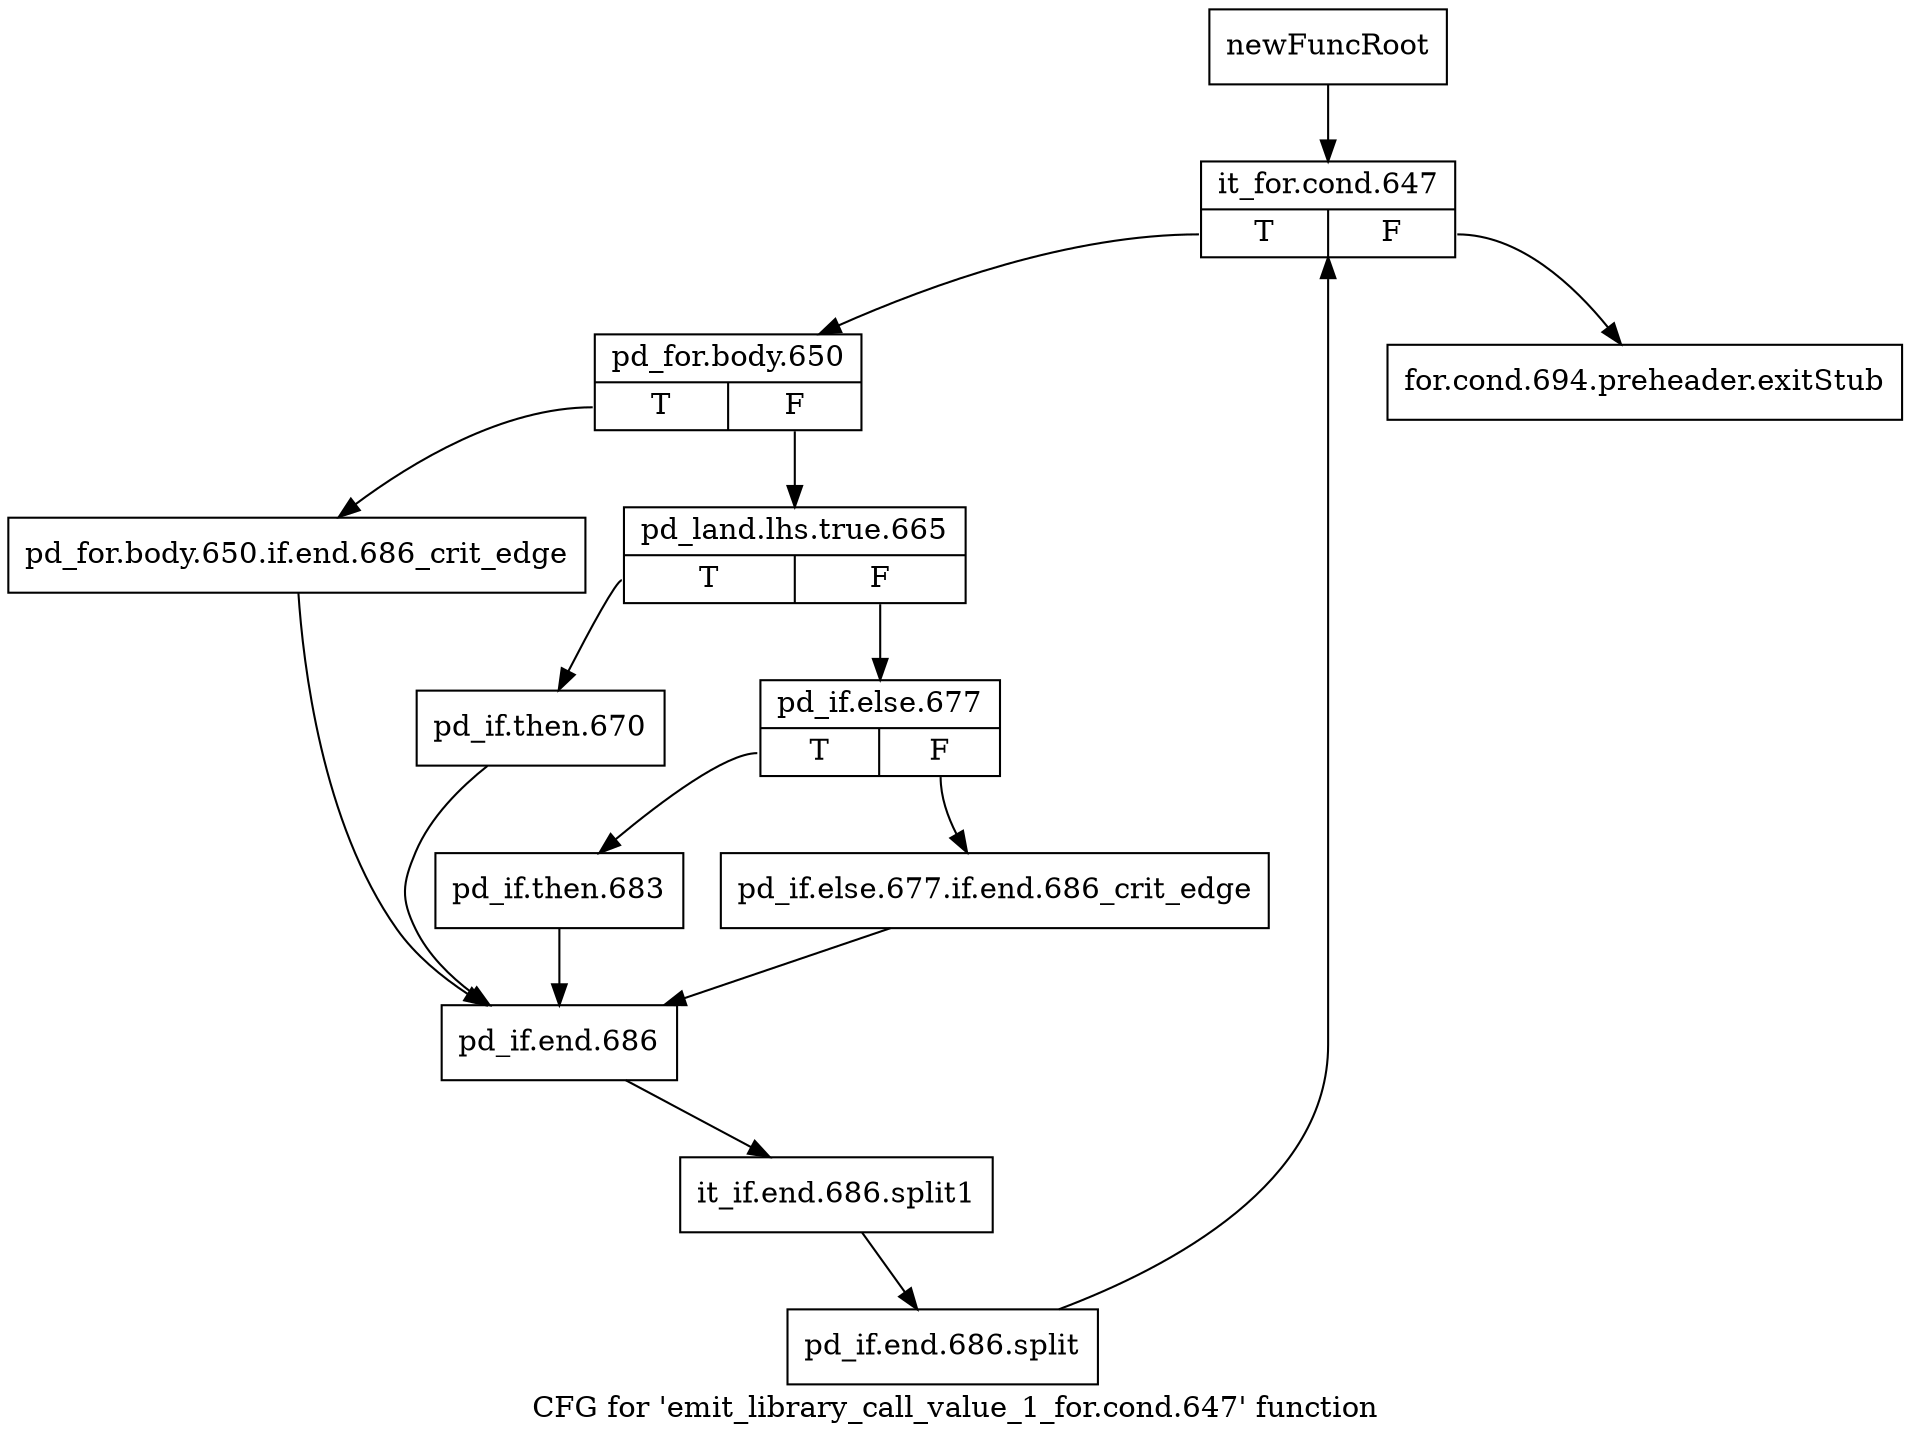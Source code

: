 digraph "CFG for 'emit_library_call_value_1_for.cond.647' function" {
	label="CFG for 'emit_library_call_value_1_for.cond.647' function";

	Node0x7a8fc70 [shape=record,label="{newFuncRoot}"];
	Node0x7a8fc70 -> Node0x7a90150;
	Node0x7a8fcc0 [shape=record,label="{for.cond.694.preheader.exitStub}"];
	Node0x7a90150 [shape=record,label="{it_for.cond.647|{<s0>T|<s1>F}}"];
	Node0x7a90150:s0 -> Node0x7a901a0;
	Node0x7a90150:s1 -> Node0x7a8fcc0;
	Node0x7a901a0 [shape=record,label="{pd_for.body.650|{<s0>T|<s1>F}}"];
	Node0x7a901a0:s0 -> Node0x7a90380;
	Node0x7a901a0:s1 -> Node0x7a901f0;
	Node0x7a901f0 [shape=record,label="{pd_land.lhs.true.665|{<s0>T|<s1>F}}"];
	Node0x7a901f0:s0 -> Node0x7a90330;
	Node0x7a901f0:s1 -> Node0x7a90240;
	Node0x7a90240 [shape=record,label="{pd_if.else.677|{<s0>T|<s1>F}}"];
	Node0x7a90240:s0 -> Node0x7a902e0;
	Node0x7a90240:s1 -> Node0x7a90290;
	Node0x7a90290 [shape=record,label="{pd_if.else.677.if.end.686_crit_edge}"];
	Node0x7a90290 -> Node0x7a903d0;
	Node0x7a902e0 [shape=record,label="{pd_if.then.683}"];
	Node0x7a902e0 -> Node0x7a903d0;
	Node0x7a90330 [shape=record,label="{pd_if.then.670}"];
	Node0x7a90330 -> Node0x7a903d0;
	Node0x7a90380 [shape=record,label="{pd_for.body.650.if.end.686_crit_edge}"];
	Node0x7a90380 -> Node0x7a903d0;
	Node0x7a903d0 [shape=record,label="{pd_if.end.686}"];
	Node0x7a903d0 -> Node0xf065ce0;
	Node0xf065ce0 [shape=record,label="{it_if.end.686.split1}"];
	Node0xf065ce0 -> Node0xf24e4c0;
	Node0xf24e4c0 [shape=record,label="{pd_if.end.686.split}"];
	Node0xf24e4c0 -> Node0x7a90150;
}

